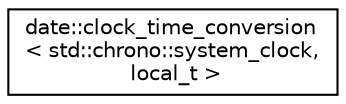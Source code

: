 digraph "Graphical Class Hierarchy"
{
 // LATEX_PDF_SIZE
  edge [fontname="Helvetica",fontsize="10",labelfontname="Helvetica",labelfontsize="10"];
  node [fontname="Helvetica",fontsize="10",shape=record];
  rankdir="LR";
  Node0 [label="date::clock_time_conversion\l\< std::chrono::system_clock,\l local_t \>",height=0.2,width=0.4,color="black", fillcolor="white", style="filled",URL="$structdate_1_1clock__time__conversion_3_01std_1_1chrono_1_1system__clock_00_01local__t_01_4.html",tooltip=" "];
}
